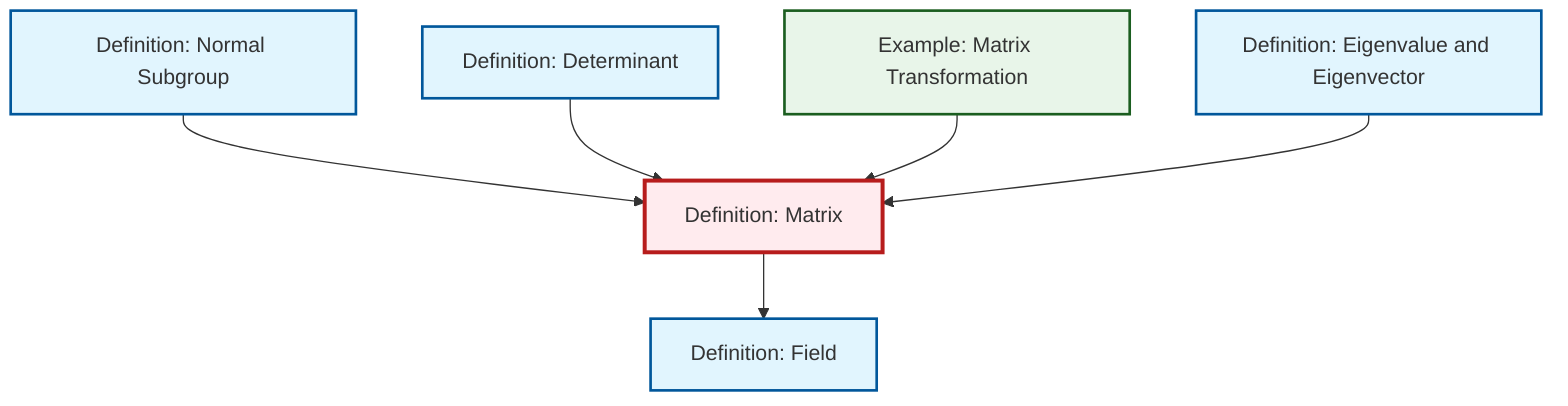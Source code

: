 graph TD
    classDef definition fill:#e1f5fe,stroke:#01579b,stroke-width:2px
    classDef theorem fill:#f3e5f5,stroke:#4a148c,stroke-width:2px
    classDef axiom fill:#fff3e0,stroke:#e65100,stroke-width:2px
    classDef example fill:#e8f5e9,stroke:#1b5e20,stroke-width:2px
    classDef current fill:#ffebee,stroke:#b71c1c,stroke-width:3px
    def-eigenvalue-eigenvector["Definition: Eigenvalue and Eigenvector"]:::definition
    def-normal-subgroup["Definition: Normal Subgroup"]:::definition
    def-field["Definition: Field"]:::definition
    ex-matrix-transformation["Example: Matrix Transformation"]:::example
    def-matrix["Definition: Matrix"]:::definition
    def-determinant["Definition: Determinant"]:::definition
    def-normal-subgroup --> def-matrix
    def-determinant --> def-matrix
    ex-matrix-transformation --> def-matrix
    def-eigenvalue-eigenvector --> def-matrix
    def-matrix --> def-field
    class def-matrix current